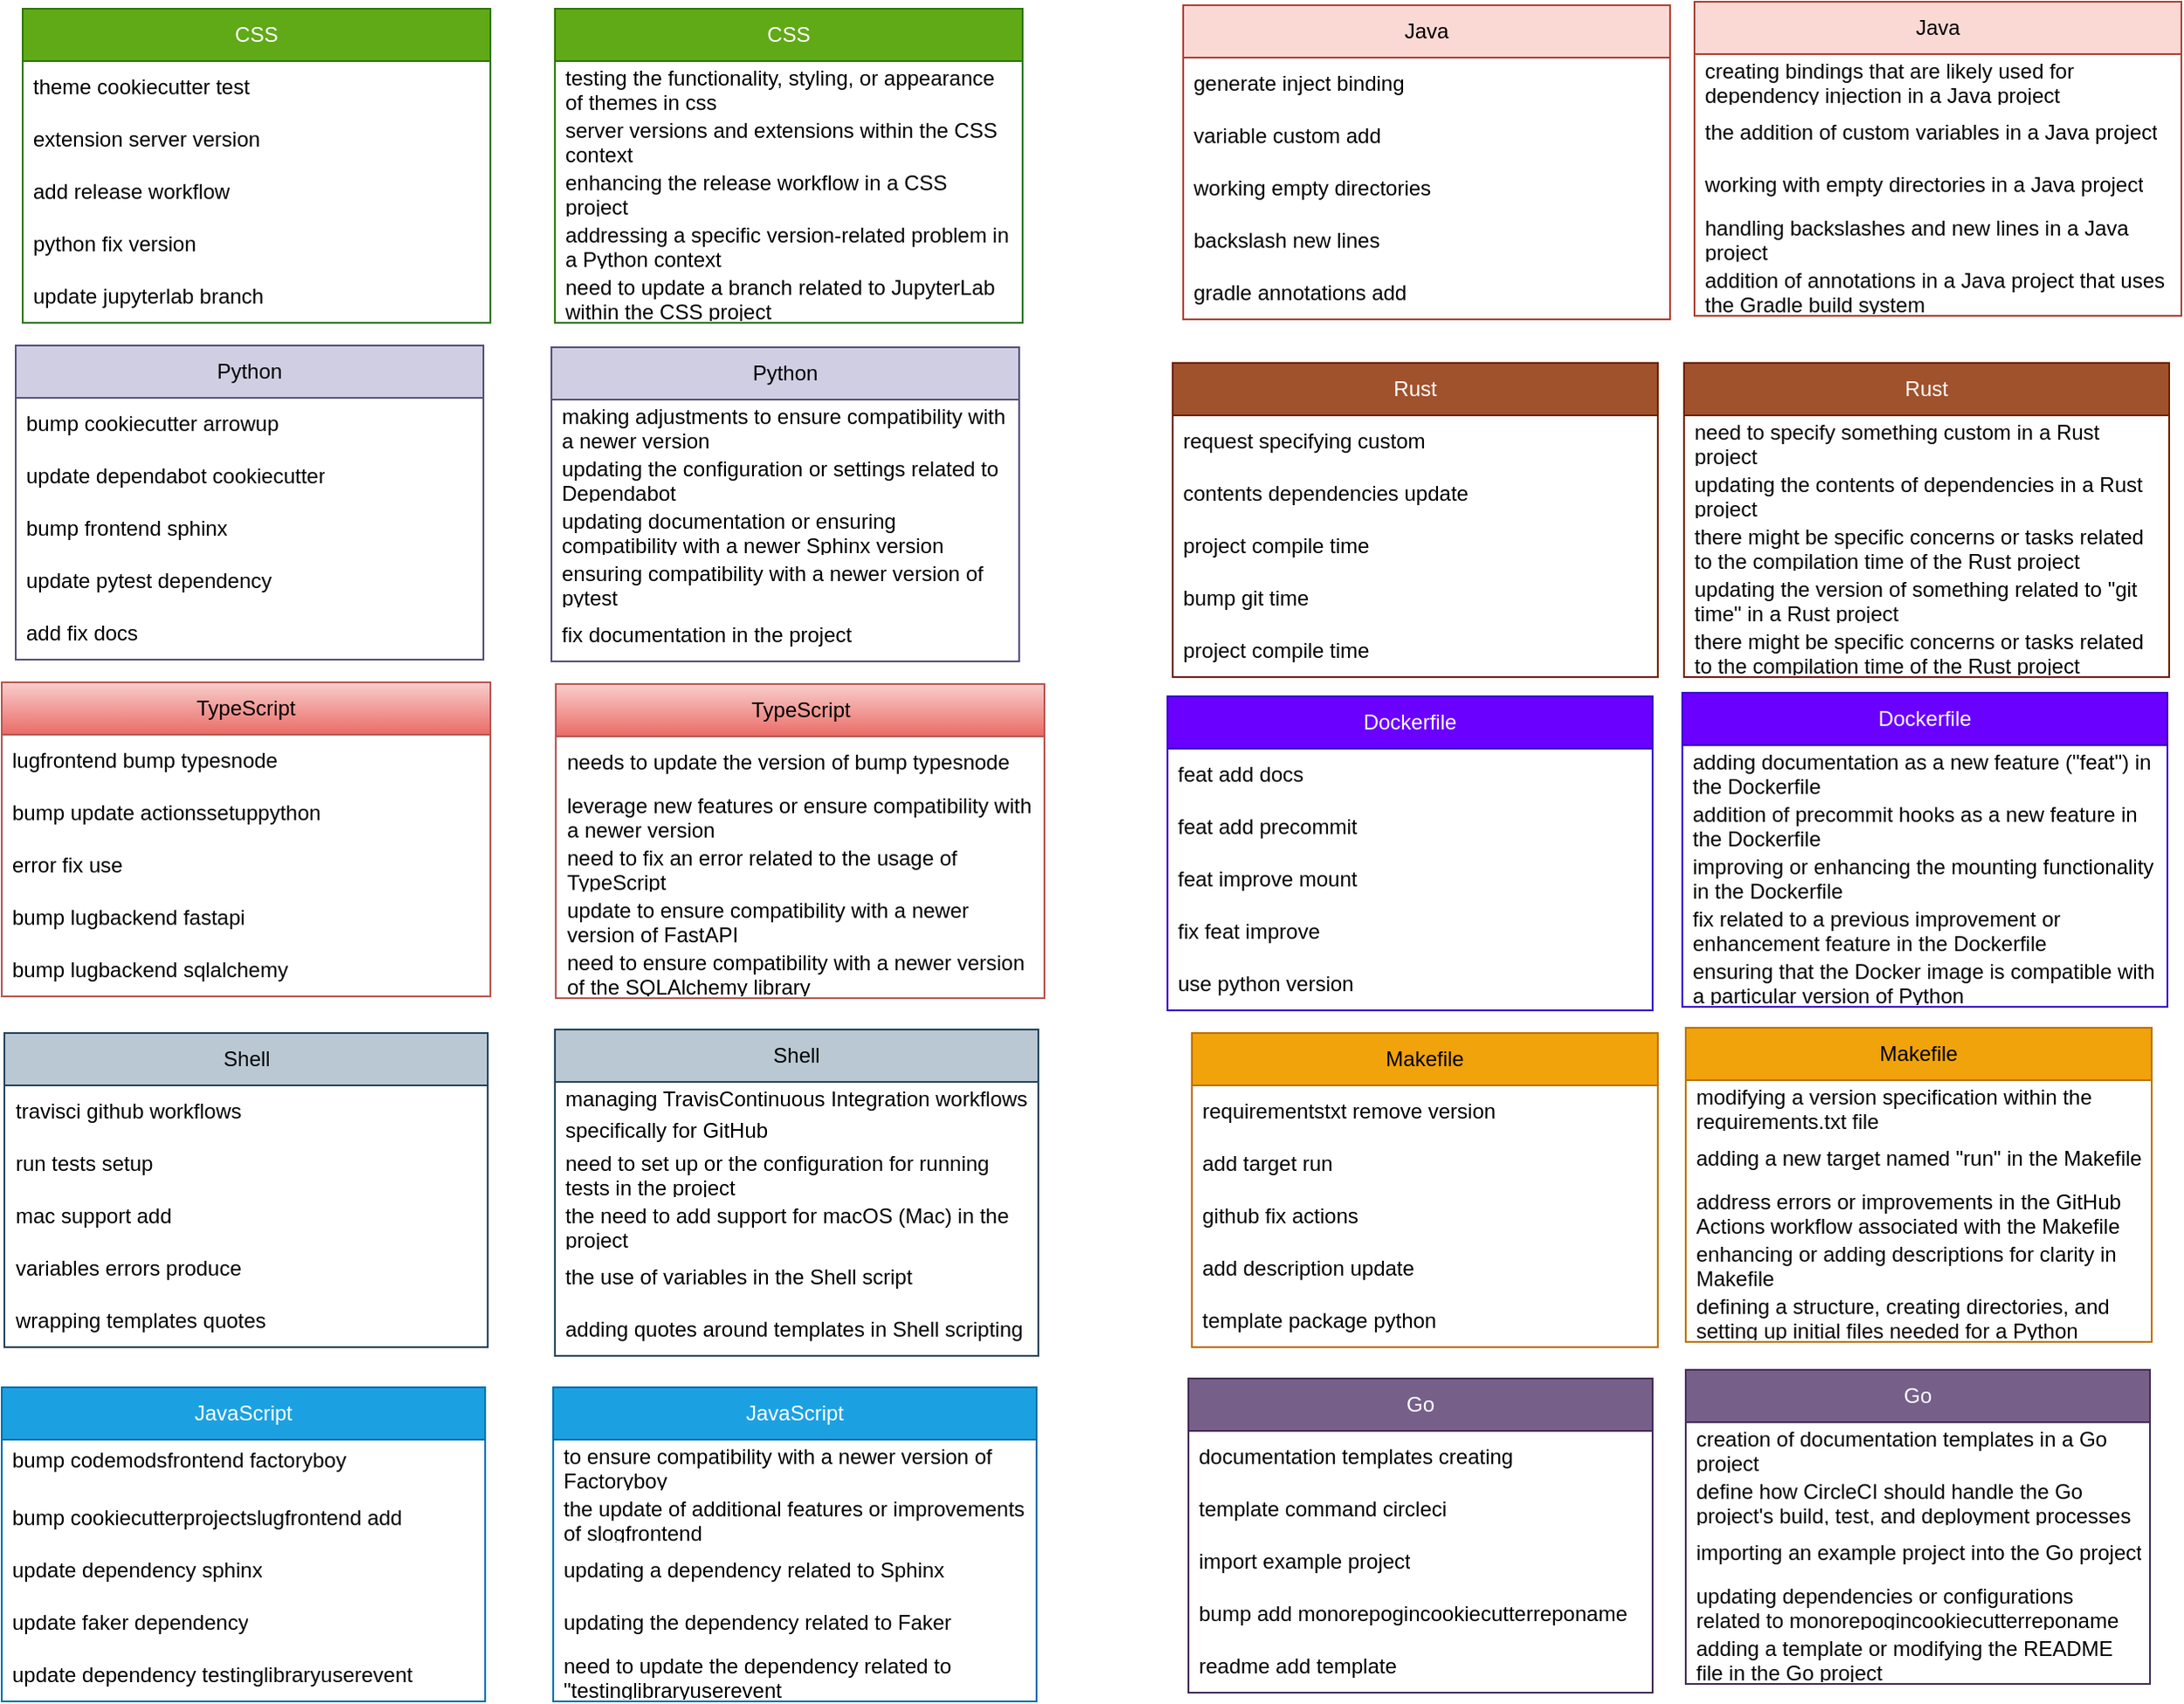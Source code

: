 <mxfile version="22.1.2" type="device">
  <diagram name="Page-1" id="Wu3HSqUtHEDuafeBJ0FG">
    <mxGraphModel dx="2074" dy="2004" grid="0" gridSize="10" guides="1" tooltips="1" connect="1" arrows="1" fold="1" page="0" pageScale="1" pageWidth="850" pageHeight="1100" math="0" shadow="0">
      <root>
        <mxCell id="0" />
        <mxCell id="1" parent="0" />
        <mxCell id="st--YeIOMh86BG9WnPkF-1" value="CSS" style="swimlane;fontStyle=0;childLayout=stackLayout;horizontal=1;startSize=30;horizontalStack=0;resizeParent=1;resizeParentMax=0;resizeLast=0;collapsible=1;marginBottom=0;whiteSpace=wrap;html=1;fillColor=#60a917;fontColor=#ffffff;strokeColor=#2D7600;" vertex="1" parent="1">
          <mxGeometry x="129" y="-551" width="268" height="180" as="geometry" />
        </mxCell>
        <mxCell id="st--YeIOMh86BG9WnPkF-2" value="theme cookiecutter test" style="text;strokeColor=none;fillColor=none;align=left;verticalAlign=middle;spacingLeft=4;spacingRight=4;overflow=hidden;points=[[0,0.5],[1,0.5]];portConstraint=eastwest;rotatable=0;whiteSpace=wrap;html=1;" vertex="1" parent="st--YeIOMh86BG9WnPkF-1">
          <mxGeometry y="30" width="268" height="30" as="geometry" />
        </mxCell>
        <mxCell id="st--YeIOMh86BG9WnPkF-3" value="extension server version" style="text;strokeColor=none;fillColor=none;align=left;verticalAlign=middle;spacingLeft=4;spacingRight=4;overflow=hidden;points=[[0,0.5],[1,0.5]];portConstraint=eastwest;rotatable=0;whiteSpace=wrap;html=1;" vertex="1" parent="st--YeIOMh86BG9WnPkF-1">
          <mxGeometry y="60" width="268" height="30" as="geometry" />
        </mxCell>
        <mxCell id="st--YeIOMh86BG9WnPkF-4" value="add release workflow" style="text;strokeColor=none;fillColor=none;align=left;verticalAlign=middle;spacingLeft=4;spacingRight=4;overflow=hidden;points=[[0,0.5],[1,0.5]];portConstraint=eastwest;rotatable=0;whiteSpace=wrap;html=1;" vertex="1" parent="st--YeIOMh86BG9WnPkF-1">
          <mxGeometry y="90" width="268" height="30" as="geometry" />
        </mxCell>
        <mxCell id="st--YeIOMh86BG9WnPkF-10" value="python fix version" style="text;strokeColor=none;fillColor=none;align=left;verticalAlign=middle;spacingLeft=4;spacingRight=4;overflow=hidden;points=[[0,0.5],[1,0.5]];portConstraint=eastwest;rotatable=0;whiteSpace=wrap;html=1;" vertex="1" parent="st--YeIOMh86BG9WnPkF-1">
          <mxGeometry y="120" width="268" height="30" as="geometry" />
        </mxCell>
        <mxCell id="st--YeIOMh86BG9WnPkF-11" value="update jupyterlab branch" style="text;strokeColor=none;fillColor=none;align=left;verticalAlign=middle;spacingLeft=4;spacingRight=4;overflow=hidden;points=[[0,0.5],[1,0.5]];portConstraint=eastwest;rotatable=0;whiteSpace=wrap;html=1;" vertex="1" parent="st--YeIOMh86BG9WnPkF-1">
          <mxGeometry y="150" width="268" height="30" as="geometry" />
        </mxCell>
        <mxCell id="st--YeIOMh86BG9WnPkF-14" value="JavaScript" style="swimlane;fontStyle=0;childLayout=stackLayout;horizontal=1;startSize=30;horizontalStack=0;resizeParent=1;resizeParentMax=0;resizeLast=0;collapsible=1;marginBottom=0;whiteSpace=wrap;html=1;fillColor=#1ba1e2;fontColor=#ffffff;strokeColor=#006EAF;" vertex="1" parent="1">
          <mxGeometry x="117" y="239" width="277" height="180" as="geometry" />
        </mxCell>
        <mxCell id="st--YeIOMh86BG9WnPkF-15" value="&lt;table style=&quot;border-color: var(--border-color); width: 223pt;&quot; border=&quot;0&quot; cellpadding=&quot;0&quot; cellspacing=&quot;0&quot; width=&quot;297&quot;&gt;&lt;tbody style=&quot;border-color: var(--border-color);&quot;&gt;&lt;tr style=&quot;border-color: var(--border-color); height: 15pt;&quot; height=&quot;20&quot;&gt;&lt;td style=&quot;border-color: var(--border-color); height: 15pt;&quot; height=&quot;20&quot;&gt;bump codemodsfrontend factoryboy&lt;/td&gt;&lt;/tr&gt;&lt;tr style=&quot;border-color: var(--border-color); height: 15pt;&quot; height=&quot;20&quot;&gt;&lt;/tr&gt;&lt;/tbody&gt;&lt;/table&gt;" style="text;strokeColor=none;fillColor=none;align=left;verticalAlign=middle;spacingLeft=4;spacingRight=4;overflow=hidden;points=[[0,0.5],[1,0.5]];portConstraint=eastwest;rotatable=0;whiteSpace=wrap;html=1;" vertex="1" parent="st--YeIOMh86BG9WnPkF-14">
          <mxGeometry y="30" width="277" height="30" as="geometry" />
        </mxCell>
        <mxCell id="st--YeIOMh86BG9WnPkF-16" value="bump cookiecutterprojectslugfrontend add" style="text;strokeColor=none;fillColor=none;align=left;verticalAlign=middle;spacingLeft=4;spacingRight=4;overflow=hidden;points=[[0,0.5],[1,0.5]];portConstraint=eastwest;rotatable=0;whiteSpace=wrap;html=1;" vertex="1" parent="st--YeIOMh86BG9WnPkF-14">
          <mxGeometry y="60" width="277" height="30" as="geometry" />
        </mxCell>
        <mxCell id="st--YeIOMh86BG9WnPkF-17" value="update dependency sphinx" style="text;strokeColor=none;fillColor=none;align=left;verticalAlign=middle;spacingLeft=4;spacingRight=4;overflow=hidden;points=[[0,0.5],[1,0.5]];portConstraint=eastwest;rotatable=0;whiteSpace=wrap;html=1;" vertex="1" parent="st--YeIOMh86BG9WnPkF-14">
          <mxGeometry y="90" width="277" height="30" as="geometry" />
        </mxCell>
        <mxCell id="st--YeIOMh86BG9WnPkF-18" value="update faker dependency" style="text;strokeColor=none;fillColor=none;align=left;verticalAlign=middle;spacingLeft=4;spacingRight=4;overflow=hidden;points=[[0,0.5],[1,0.5]];portConstraint=eastwest;rotatable=0;whiteSpace=wrap;html=1;" vertex="1" parent="st--YeIOMh86BG9WnPkF-14">
          <mxGeometry y="120" width="277" height="30" as="geometry" />
        </mxCell>
        <mxCell id="st--YeIOMh86BG9WnPkF-19" value="update dependency testinglibraryuserevent" style="text;strokeColor=none;fillColor=none;align=left;verticalAlign=middle;spacingLeft=4;spacingRight=4;overflow=hidden;points=[[0,0.5],[1,0.5]];portConstraint=eastwest;rotatable=0;whiteSpace=wrap;html=1;" vertex="1" parent="st--YeIOMh86BG9WnPkF-14">
          <mxGeometry y="150" width="277" height="30" as="geometry" />
        </mxCell>
        <mxCell id="st--YeIOMh86BG9WnPkF-20" value="Dockerfile" style="swimlane;fontStyle=0;childLayout=stackLayout;horizontal=1;startSize=30;horizontalStack=0;resizeParent=1;resizeParentMax=0;resizeLast=0;collapsible=1;marginBottom=0;whiteSpace=wrap;html=1;fillColor=#6a00ff;fontColor=#ffffff;strokeColor=#3700CC;" vertex="1" parent="1">
          <mxGeometry x="785" y="-157" width="278" height="180" as="geometry" />
        </mxCell>
        <mxCell id="st--YeIOMh86BG9WnPkF-21" value="feat add docs" style="text;strokeColor=none;fillColor=none;align=left;verticalAlign=middle;spacingLeft=4;spacingRight=4;overflow=hidden;points=[[0,0.5],[1,0.5]];portConstraint=eastwest;rotatable=0;whiteSpace=wrap;html=1;" vertex="1" parent="st--YeIOMh86BG9WnPkF-20">
          <mxGeometry y="30" width="278" height="30" as="geometry" />
        </mxCell>
        <mxCell id="st--YeIOMh86BG9WnPkF-22" value="feat add precommit" style="text;strokeColor=none;fillColor=none;align=left;verticalAlign=middle;spacingLeft=4;spacingRight=4;overflow=hidden;points=[[0,0.5],[1,0.5]];portConstraint=eastwest;rotatable=0;whiteSpace=wrap;html=1;" vertex="1" parent="st--YeIOMh86BG9WnPkF-20">
          <mxGeometry y="60" width="278" height="30" as="geometry" />
        </mxCell>
        <mxCell id="st--YeIOMh86BG9WnPkF-23" value="feat improve mount" style="text;strokeColor=none;fillColor=none;align=left;verticalAlign=middle;spacingLeft=4;spacingRight=4;overflow=hidden;points=[[0,0.5],[1,0.5]];portConstraint=eastwest;rotatable=0;whiteSpace=wrap;html=1;" vertex="1" parent="st--YeIOMh86BG9WnPkF-20">
          <mxGeometry y="90" width="278" height="30" as="geometry" />
        </mxCell>
        <mxCell id="st--YeIOMh86BG9WnPkF-25" value="fix feat improve" style="text;strokeColor=none;fillColor=none;align=left;verticalAlign=middle;spacingLeft=4;spacingRight=4;overflow=hidden;points=[[0,0.5],[1,0.5]];portConstraint=eastwest;rotatable=0;whiteSpace=wrap;html=1;" vertex="1" parent="st--YeIOMh86BG9WnPkF-20">
          <mxGeometry y="120" width="278" height="30" as="geometry" />
        </mxCell>
        <mxCell id="st--YeIOMh86BG9WnPkF-26" value="use python version" style="text;strokeColor=none;fillColor=none;align=left;verticalAlign=middle;spacingLeft=4;spacingRight=4;overflow=hidden;points=[[0,0.5],[1,0.5]];portConstraint=eastwest;rotatable=0;whiteSpace=wrap;html=1;" vertex="1" parent="st--YeIOMh86BG9WnPkF-20">
          <mxGeometry y="150" width="278" height="30" as="geometry" />
        </mxCell>
        <mxCell id="st--YeIOMh86BG9WnPkF-27" value="Makefile" style="swimlane;fontStyle=0;childLayout=stackLayout;horizontal=1;startSize=30;horizontalStack=0;resizeParent=1;resizeParentMax=0;resizeLast=0;collapsible=1;marginBottom=0;whiteSpace=wrap;html=1;fillColor=#f0a30a;fontColor=#000000;strokeColor=#BD7000;" vertex="1" parent="1">
          <mxGeometry x="799" y="36" width="267" height="180" as="geometry" />
        </mxCell>
        <mxCell id="st--YeIOMh86BG9WnPkF-28" value="requirementstxt remove version" style="text;strokeColor=none;fillColor=none;align=left;verticalAlign=middle;spacingLeft=4;spacingRight=4;overflow=hidden;points=[[0,0.5],[1,0.5]];portConstraint=eastwest;rotatable=0;whiteSpace=wrap;html=1;" vertex="1" parent="st--YeIOMh86BG9WnPkF-27">
          <mxGeometry y="30" width="267" height="30" as="geometry" />
        </mxCell>
        <mxCell id="st--YeIOMh86BG9WnPkF-29" value="add target run" style="text;strokeColor=none;fillColor=none;align=left;verticalAlign=middle;spacingLeft=4;spacingRight=4;overflow=hidden;points=[[0,0.5],[1,0.5]];portConstraint=eastwest;rotatable=0;whiteSpace=wrap;html=1;" vertex="1" parent="st--YeIOMh86BG9WnPkF-27">
          <mxGeometry y="60" width="267" height="30" as="geometry" />
        </mxCell>
        <mxCell id="st--YeIOMh86BG9WnPkF-30" value="github fix actions" style="text;strokeColor=none;fillColor=none;align=left;verticalAlign=middle;spacingLeft=4;spacingRight=4;overflow=hidden;points=[[0,0.5],[1,0.5]];portConstraint=eastwest;rotatable=0;whiteSpace=wrap;html=1;" vertex="1" parent="st--YeIOMh86BG9WnPkF-27">
          <mxGeometry y="90" width="267" height="30" as="geometry" />
        </mxCell>
        <mxCell id="st--YeIOMh86BG9WnPkF-32" value="add description update" style="text;strokeColor=none;fillColor=none;align=left;verticalAlign=middle;spacingLeft=4;spacingRight=4;overflow=hidden;points=[[0,0.5],[1,0.5]];portConstraint=eastwest;rotatable=0;whiteSpace=wrap;html=1;" vertex="1" parent="st--YeIOMh86BG9WnPkF-27">
          <mxGeometry y="120" width="267" height="30" as="geometry" />
        </mxCell>
        <mxCell id="st--YeIOMh86BG9WnPkF-33" value="template package python" style="text;strokeColor=none;fillColor=none;align=left;verticalAlign=middle;spacingLeft=4;spacingRight=4;overflow=hidden;points=[[0,0.5],[1,0.5]];portConstraint=eastwest;rotatable=0;whiteSpace=wrap;html=1;" vertex="1" parent="st--YeIOMh86BG9WnPkF-27">
          <mxGeometry y="150" width="267" height="30" as="geometry" />
        </mxCell>
        <mxCell id="st--YeIOMh86BG9WnPkF-34" value="Go" style="swimlane;fontStyle=0;childLayout=stackLayout;horizontal=1;startSize=30;horizontalStack=0;resizeParent=1;resizeParentMax=0;resizeLast=0;collapsible=1;marginBottom=0;whiteSpace=wrap;html=1;fillColor=#76608a;fontColor=#ffffff;strokeColor=#432D57;" vertex="1" parent="1">
          <mxGeometry x="797" y="234" width="266" height="180" as="geometry" />
        </mxCell>
        <mxCell id="st--YeIOMh86BG9WnPkF-35" value="documentation templates creating" style="text;strokeColor=none;fillColor=none;align=left;verticalAlign=middle;spacingLeft=4;spacingRight=4;overflow=hidden;points=[[0,0.5],[1,0.5]];portConstraint=eastwest;rotatable=0;whiteSpace=wrap;html=1;" vertex="1" parent="st--YeIOMh86BG9WnPkF-34">
          <mxGeometry y="30" width="266" height="30" as="geometry" />
        </mxCell>
        <mxCell id="st--YeIOMh86BG9WnPkF-36" value="template command circleci" style="text;strokeColor=none;fillColor=none;align=left;verticalAlign=middle;spacingLeft=4;spacingRight=4;overflow=hidden;points=[[0,0.5],[1,0.5]];portConstraint=eastwest;rotatable=0;whiteSpace=wrap;html=1;" vertex="1" parent="st--YeIOMh86BG9WnPkF-34">
          <mxGeometry y="60" width="266" height="30" as="geometry" />
        </mxCell>
        <mxCell id="st--YeIOMh86BG9WnPkF-37" value="import example project" style="text;strokeColor=none;fillColor=none;align=left;verticalAlign=middle;spacingLeft=4;spacingRight=4;overflow=hidden;points=[[0,0.5],[1,0.5]];portConstraint=eastwest;rotatable=0;whiteSpace=wrap;html=1;" vertex="1" parent="st--YeIOMh86BG9WnPkF-34">
          <mxGeometry y="90" width="266" height="30" as="geometry" />
        </mxCell>
        <mxCell id="st--YeIOMh86BG9WnPkF-39" value="bump add monorepogincookiecutterreponame" style="text;strokeColor=none;fillColor=none;align=left;verticalAlign=middle;spacingLeft=4;spacingRight=4;overflow=hidden;points=[[0,0.5],[1,0.5]];portConstraint=eastwest;rotatable=0;whiteSpace=wrap;html=1;" vertex="1" parent="st--YeIOMh86BG9WnPkF-34">
          <mxGeometry y="120" width="266" height="30" as="geometry" />
        </mxCell>
        <mxCell id="st--YeIOMh86BG9WnPkF-40" value="readme add template" style="text;strokeColor=none;fillColor=none;align=left;verticalAlign=middle;spacingLeft=4;spacingRight=4;overflow=hidden;points=[[0,0.5],[1,0.5]];portConstraint=eastwest;rotatable=0;whiteSpace=wrap;html=1;" vertex="1" parent="st--YeIOMh86BG9WnPkF-34">
          <mxGeometry y="150" width="266" height="30" as="geometry" />
        </mxCell>
        <mxCell id="st--YeIOMh86BG9WnPkF-41" value="Rust" style="swimlane;fontStyle=0;childLayout=stackLayout;horizontal=1;startSize=30;horizontalStack=0;resizeParent=1;resizeParentMax=0;resizeLast=0;collapsible=1;marginBottom=0;whiteSpace=wrap;html=1;fillColor=#a0522d;fontColor=#ffffff;strokeColor=#6D1F00;" vertex="1" parent="1">
          <mxGeometry x="788" y="-348" width="278" height="180" as="geometry" />
        </mxCell>
        <mxCell id="st--YeIOMh86BG9WnPkF-42" value="request specifying custom" style="text;strokeColor=none;fillColor=none;align=left;verticalAlign=middle;spacingLeft=4;spacingRight=4;overflow=hidden;points=[[0,0.5],[1,0.5]];portConstraint=eastwest;rotatable=0;whiteSpace=wrap;html=1;" vertex="1" parent="st--YeIOMh86BG9WnPkF-41">
          <mxGeometry y="30" width="278" height="30" as="geometry" />
        </mxCell>
        <mxCell id="st--YeIOMh86BG9WnPkF-43" value="contents dependencies update" style="text;strokeColor=none;fillColor=none;align=left;verticalAlign=middle;spacingLeft=4;spacingRight=4;overflow=hidden;points=[[0,0.5],[1,0.5]];portConstraint=eastwest;rotatable=0;whiteSpace=wrap;html=1;" vertex="1" parent="st--YeIOMh86BG9WnPkF-41">
          <mxGeometry y="60" width="278" height="30" as="geometry" />
        </mxCell>
        <mxCell id="st--YeIOMh86BG9WnPkF-44" value="project compile time" style="text;strokeColor=none;fillColor=none;align=left;verticalAlign=middle;spacingLeft=4;spacingRight=4;overflow=hidden;points=[[0,0.5],[1,0.5]];portConstraint=eastwest;rotatable=0;whiteSpace=wrap;html=1;" vertex="1" parent="st--YeIOMh86BG9WnPkF-41">
          <mxGeometry y="90" width="278" height="30" as="geometry" />
        </mxCell>
        <mxCell id="st--YeIOMh86BG9WnPkF-46" value="bump git time" style="text;strokeColor=none;fillColor=none;align=left;verticalAlign=middle;spacingLeft=4;spacingRight=4;overflow=hidden;points=[[0,0.5],[1,0.5]];portConstraint=eastwest;rotatable=0;whiteSpace=wrap;html=1;" vertex="1" parent="st--YeIOMh86BG9WnPkF-41">
          <mxGeometry y="120" width="278" height="30" as="geometry" />
        </mxCell>
        <mxCell id="st--YeIOMh86BG9WnPkF-47" value="project compile time" style="text;strokeColor=none;fillColor=none;align=left;verticalAlign=middle;spacingLeft=4;spacingRight=4;overflow=hidden;points=[[0,0.5],[1,0.5]];portConstraint=eastwest;rotatable=0;whiteSpace=wrap;html=1;" vertex="1" parent="st--YeIOMh86BG9WnPkF-41">
          <mxGeometry y="150" width="278" height="30" as="geometry" />
        </mxCell>
        <mxCell id="st--YeIOMh86BG9WnPkF-48" value="Java" style="swimlane;fontStyle=0;childLayout=stackLayout;horizontal=1;startSize=30;horizontalStack=0;resizeParent=1;resizeParentMax=0;resizeLast=0;collapsible=1;marginBottom=0;whiteSpace=wrap;html=1;fillColor=#fad9d5;strokeColor=#ae4132;" vertex="1" parent="1">
          <mxGeometry x="794" y="-553" width="279" height="180" as="geometry" />
        </mxCell>
        <mxCell id="st--YeIOMh86BG9WnPkF-49" value="generate inject binding" style="text;strokeColor=none;fillColor=none;align=left;verticalAlign=middle;spacingLeft=4;spacingRight=4;overflow=hidden;points=[[0,0.5],[1,0.5]];portConstraint=eastwest;rotatable=0;whiteSpace=wrap;html=1;" vertex="1" parent="st--YeIOMh86BG9WnPkF-48">
          <mxGeometry y="30" width="279" height="30" as="geometry" />
        </mxCell>
        <mxCell id="st--YeIOMh86BG9WnPkF-50" value="variable custom add" style="text;strokeColor=none;fillColor=none;align=left;verticalAlign=middle;spacingLeft=4;spacingRight=4;overflow=hidden;points=[[0,0.5],[1,0.5]];portConstraint=eastwest;rotatable=0;whiteSpace=wrap;html=1;" vertex="1" parent="st--YeIOMh86BG9WnPkF-48">
          <mxGeometry y="60" width="279" height="30" as="geometry" />
        </mxCell>
        <mxCell id="st--YeIOMh86BG9WnPkF-51" value="working empty directories" style="text;strokeColor=none;fillColor=none;align=left;verticalAlign=middle;spacingLeft=4;spacingRight=4;overflow=hidden;points=[[0,0.5],[1,0.5]];portConstraint=eastwest;rotatable=0;whiteSpace=wrap;html=1;" vertex="1" parent="st--YeIOMh86BG9WnPkF-48">
          <mxGeometry y="90" width="279" height="30" as="geometry" />
        </mxCell>
        <mxCell id="st--YeIOMh86BG9WnPkF-53" value="backslash new lines" style="text;strokeColor=none;fillColor=none;align=left;verticalAlign=middle;spacingLeft=4;spacingRight=4;overflow=hidden;points=[[0,0.5],[1,0.5]];portConstraint=eastwest;rotatable=0;whiteSpace=wrap;html=1;" vertex="1" parent="st--YeIOMh86BG9WnPkF-48">
          <mxGeometry y="120" width="279" height="30" as="geometry" />
        </mxCell>
        <mxCell id="st--YeIOMh86BG9WnPkF-54" value="gradle annotations add" style="text;strokeColor=none;fillColor=none;align=left;verticalAlign=middle;spacingLeft=4;spacingRight=4;overflow=hidden;points=[[0,0.5],[1,0.5]];portConstraint=eastwest;rotatable=0;whiteSpace=wrap;html=1;" vertex="1" parent="st--YeIOMh86BG9WnPkF-48">
          <mxGeometry y="150" width="279" height="30" as="geometry" />
        </mxCell>
        <mxCell id="st--YeIOMh86BG9WnPkF-55" value="Shell" style="swimlane;fontStyle=0;childLayout=stackLayout;horizontal=1;startSize=30;horizontalStack=0;resizeParent=1;resizeParentMax=0;resizeLast=0;collapsible=1;marginBottom=0;whiteSpace=wrap;html=1;fillColor=#bac8d3;strokeColor=#23445d;" vertex="1" parent="1">
          <mxGeometry x="118.5" y="36" width="277" height="180" as="geometry" />
        </mxCell>
        <mxCell id="st--YeIOMh86BG9WnPkF-56" value="travisci github workflows" style="text;strokeColor=none;fillColor=none;align=left;verticalAlign=middle;spacingLeft=4;spacingRight=4;overflow=hidden;points=[[0,0.5],[1,0.5]];portConstraint=eastwest;rotatable=0;whiteSpace=wrap;html=1;" vertex="1" parent="st--YeIOMh86BG9WnPkF-55">
          <mxGeometry y="30" width="277" height="30" as="geometry" />
        </mxCell>
        <mxCell id="st--YeIOMh86BG9WnPkF-57" value="run tests setup" style="text;strokeColor=none;fillColor=none;align=left;verticalAlign=middle;spacingLeft=4;spacingRight=4;overflow=hidden;points=[[0,0.5],[1,0.5]];portConstraint=eastwest;rotatable=0;whiteSpace=wrap;html=1;" vertex="1" parent="st--YeIOMh86BG9WnPkF-55">
          <mxGeometry y="60" width="277" height="30" as="geometry" />
        </mxCell>
        <mxCell id="st--YeIOMh86BG9WnPkF-58" value="mac support add" style="text;strokeColor=none;fillColor=none;align=left;verticalAlign=middle;spacingLeft=4;spacingRight=4;overflow=hidden;points=[[0,0.5],[1,0.5]];portConstraint=eastwest;rotatable=0;whiteSpace=wrap;html=1;" vertex="1" parent="st--YeIOMh86BG9WnPkF-55">
          <mxGeometry y="90" width="277" height="30" as="geometry" />
        </mxCell>
        <mxCell id="st--YeIOMh86BG9WnPkF-60" value="variables errors produce" style="text;strokeColor=none;fillColor=none;align=left;verticalAlign=middle;spacingLeft=4;spacingRight=4;overflow=hidden;points=[[0,0.5],[1,0.5]];portConstraint=eastwest;rotatable=0;whiteSpace=wrap;html=1;" vertex="1" parent="st--YeIOMh86BG9WnPkF-55">
          <mxGeometry y="120" width="277" height="30" as="geometry" />
        </mxCell>
        <mxCell id="st--YeIOMh86BG9WnPkF-61" value="wrapping templates quotes" style="text;strokeColor=none;fillColor=none;align=left;verticalAlign=middle;spacingLeft=4;spacingRight=4;overflow=hidden;points=[[0,0.5],[1,0.5]];portConstraint=eastwest;rotatable=0;whiteSpace=wrap;html=1;" vertex="1" parent="st--YeIOMh86BG9WnPkF-55">
          <mxGeometry y="150" width="277" height="30" as="geometry" />
        </mxCell>
        <mxCell id="st--YeIOMh86BG9WnPkF-63" value="Python" style="swimlane;fontStyle=0;childLayout=stackLayout;horizontal=1;startSize=30;horizontalStack=0;resizeParent=1;resizeParentMax=0;resizeLast=0;collapsible=1;marginBottom=0;whiteSpace=wrap;html=1;fillColor=#d0cee2;strokeColor=#56517e;" vertex="1" parent="1">
          <mxGeometry x="125" y="-358" width="268" height="180" as="geometry" />
        </mxCell>
        <mxCell id="st--YeIOMh86BG9WnPkF-64" value="bump cookiecutter arrowup" style="text;strokeColor=none;fillColor=none;align=left;verticalAlign=middle;spacingLeft=4;spacingRight=4;overflow=hidden;points=[[0,0.5],[1,0.5]];portConstraint=eastwest;rotatable=0;whiteSpace=wrap;html=1;" vertex="1" parent="st--YeIOMh86BG9WnPkF-63">
          <mxGeometry y="30" width="268" height="30" as="geometry" />
        </mxCell>
        <mxCell id="st--YeIOMh86BG9WnPkF-65" value="update dependabot cookiecutter" style="text;strokeColor=none;fillColor=none;align=left;verticalAlign=middle;spacingLeft=4;spacingRight=4;overflow=hidden;points=[[0,0.5],[1,0.5]];portConstraint=eastwest;rotatable=0;whiteSpace=wrap;html=1;" vertex="1" parent="st--YeIOMh86BG9WnPkF-63">
          <mxGeometry y="60" width="268" height="30" as="geometry" />
        </mxCell>
        <mxCell id="st--YeIOMh86BG9WnPkF-66" value="bump frontend sphinx" style="text;strokeColor=none;fillColor=none;align=left;verticalAlign=middle;spacingLeft=4;spacingRight=4;overflow=hidden;points=[[0,0.5],[1,0.5]];portConstraint=eastwest;rotatable=0;whiteSpace=wrap;html=1;" vertex="1" parent="st--YeIOMh86BG9WnPkF-63">
          <mxGeometry y="90" width="268" height="30" as="geometry" />
        </mxCell>
        <mxCell id="st--YeIOMh86BG9WnPkF-70" value="update pytest dependency" style="text;strokeColor=none;fillColor=none;align=left;verticalAlign=middle;spacingLeft=4;spacingRight=4;overflow=hidden;points=[[0,0.5],[1,0.5]];portConstraint=eastwest;rotatable=0;whiteSpace=wrap;html=1;" vertex="1" parent="st--YeIOMh86BG9WnPkF-63">
          <mxGeometry y="120" width="268" height="30" as="geometry" />
        </mxCell>
        <mxCell id="st--YeIOMh86BG9WnPkF-71" value="add fix docs" style="text;strokeColor=none;fillColor=none;align=left;verticalAlign=middle;spacingLeft=4;spacingRight=4;overflow=hidden;points=[[0,0.5],[1,0.5]];portConstraint=eastwest;rotatable=0;whiteSpace=wrap;html=1;" vertex="1" parent="st--YeIOMh86BG9WnPkF-63">
          <mxGeometry y="150" width="268" height="30" as="geometry" />
        </mxCell>
        <mxCell id="st--YeIOMh86BG9WnPkF-73" value="TypeScript" style="swimlane;fontStyle=0;childLayout=stackLayout;horizontal=1;startSize=30;horizontalStack=0;resizeParent=1;resizeParentMax=0;resizeLast=0;collapsible=1;marginBottom=0;whiteSpace=wrap;html=1;fillColor=#f8cecc;gradientColor=#ea6b66;strokeColor=#b85450;" vertex="1" parent="1">
          <mxGeometry x="117" y="-165" width="280" height="180" as="geometry" />
        </mxCell>
        <mxCell id="st--YeIOMh86BG9WnPkF-74" value="lugfrontend bump typesnode" style="text;strokeColor=none;fillColor=none;align=left;verticalAlign=middle;spacingLeft=4;spacingRight=4;overflow=hidden;points=[[0,0.5],[1,0.5]];portConstraint=eastwest;rotatable=0;whiteSpace=wrap;html=1;" vertex="1" parent="st--YeIOMh86BG9WnPkF-73">
          <mxGeometry y="30" width="280" height="30" as="geometry" />
        </mxCell>
        <mxCell id="st--YeIOMh86BG9WnPkF-75" value="bump update actionssetuppython" style="text;strokeColor=none;fillColor=none;align=left;verticalAlign=middle;spacingLeft=4;spacingRight=4;overflow=hidden;points=[[0,0.5],[1,0.5]];portConstraint=eastwest;rotatable=0;whiteSpace=wrap;html=1;" vertex="1" parent="st--YeIOMh86BG9WnPkF-73">
          <mxGeometry y="60" width="280" height="30" as="geometry" />
        </mxCell>
        <mxCell id="st--YeIOMh86BG9WnPkF-76" value="error fix use" style="text;strokeColor=none;fillColor=none;align=left;verticalAlign=middle;spacingLeft=4;spacingRight=4;overflow=hidden;points=[[0,0.5],[1,0.5]];portConstraint=eastwest;rotatable=0;whiteSpace=wrap;html=1;" vertex="1" parent="st--YeIOMh86BG9WnPkF-73">
          <mxGeometry y="90" width="280" height="30" as="geometry" />
        </mxCell>
        <mxCell id="st--YeIOMh86BG9WnPkF-77" value="bump lugbackend fastapi" style="text;strokeColor=none;fillColor=none;align=left;verticalAlign=middle;spacingLeft=4;spacingRight=4;overflow=hidden;points=[[0,0.5],[1,0.5]];portConstraint=eastwest;rotatable=0;whiteSpace=wrap;html=1;" vertex="1" parent="st--YeIOMh86BG9WnPkF-73">
          <mxGeometry y="120" width="280" height="30" as="geometry" />
        </mxCell>
        <mxCell id="st--YeIOMh86BG9WnPkF-78" value="bump lugbackend sqlalchemy" style="text;strokeColor=none;fillColor=none;align=left;verticalAlign=middle;spacingLeft=4;spacingRight=4;overflow=hidden;points=[[0,0.5],[1,0.5]];portConstraint=eastwest;rotatable=0;whiteSpace=wrap;html=1;" vertex="1" parent="st--YeIOMh86BG9WnPkF-73">
          <mxGeometry y="150" width="280" height="30" as="geometry" />
        </mxCell>
        <mxCell id="st--YeIOMh86BG9WnPkF-82" value="CSS" style="swimlane;fontStyle=0;childLayout=stackLayout;horizontal=1;startSize=30;horizontalStack=0;resizeParent=1;resizeParentMax=0;resizeLast=0;collapsible=1;marginBottom=0;whiteSpace=wrap;html=1;fillColor=#60a917;fontColor=#ffffff;strokeColor=#2D7600;" vertex="1" parent="1">
          <mxGeometry x="434" y="-551" width="268" height="180" as="geometry" />
        </mxCell>
        <mxCell id="st--YeIOMh86BG9WnPkF-83" value="testing the functionality, styling, or appearance of themes in css" style="text;strokeColor=none;fillColor=none;align=left;verticalAlign=middle;spacingLeft=4;spacingRight=4;overflow=hidden;points=[[0,0.5],[1,0.5]];portConstraint=eastwest;rotatable=0;whiteSpace=wrap;html=1;" vertex="1" parent="st--YeIOMh86BG9WnPkF-82">
          <mxGeometry y="30" width="268" height="30" as="geometry" />
        </mxCell>
        <mxCell id="st--YeIOMh86BG9WnPkF-84" value="server versions and extensions within the CSS context" style="text;strokeColor=none;fillColor=none;align=left;verticalAlign=middle;spacingLeft=4;spacingRight=4;overflow=hidden;points=[[0,0.5],[1,0.5]];portConstraint=eastwest;rotatable=0;whiteSpace=wrap;html=1;" vertex="1" parent="st--YeIOMh86BG9WnPkF-82">
          <mxGeometry y="60" width="268" height="30" as="geometry" />
        </mxCell>
        <mxCell id="st--YeIOMh86BG9WnPkF-85" value="enhancing the release workflow in a CSS project" style="text;strokeColor=none;fillColor=none;align=left;verticalAlign=middle;spacingLeft=4;spacingRight=4;overflow=hidden;points=[[0,0.5],[1,0.5]];portConstraint=eastwest;rotatable=0;whiteSpace=wrap;html=1;" vertex="1" parent="st--YeIOMh86BG9WnPkF-82">
          <mxGeometry y="90" width="268" height="30" as="geometry" />
        </mxCell>
        <mxCell id="st--YeIOMh86BG9WnPkF-86" value="addressing a specific version-related problem in a Python context" style="text;strokeColor=none;fillColor=none;align=left;verticalAlign=middle;spacingLeft=4;spacingRight=4;overflow=hidden;points=[[0,0.5],[1,0.5]];portConstraint=eastwest;rotatable=0;whiteSpace=wrap;html=1;" vertex="1" parent="st--YeIOMh86BG9WnPkF-82">
          <mxGeometry y="120" width="268" height="30" as="geometry" />
        </mxCell>
        <mxCell id="st--YeIOMh86BG9WnPkF-87" value="need to update a branch related to JupyterLab within the CSS project" style="text;strokeColor=none;fillColor=none;align=left;verticalAlign=middle;spacingLeft=4;spacingRight=4;overflow=hidden;points=[[0,0.5],[1,0.5]];portConstraint=eastwest;rotatable=0;whiteSpace=wrap;html=1;" vertex="1" parent="st--YeIOMh86BG9WnPkF-82">
          <mxGeometry y="150" width="268" height="30" as="geometry" />
        </mxCell>
        <mxCell id="st--YeIOMh86BG9WnPkF-88" value="Python" style="swimlane;fontStyle=0;childLayout=stackLayout;horizontal=1;startSize=30;horizontalStack=0;resizeParent=1;resizeParentMax=0;resizeLast=0;collapsible=1;marginBottom=0;whiteSpace=wrap;html=1;fillColor=#d0cee2;strokeColor=#56517e;" vertex="1" parent="1">
          <mxGeometry x="432" y="-357" width="268" height="180" as="geometry" />
        </mxCell>
        <mxCell id="st--YeIOMh86BG9WnPkF-89" value="making adjustments to ensure compatibility with a newer version" style="text;strokeColor=none;fillColor=none;align=left;verticalAlign=middle;spacingLeft=4;spacingRight=4;overflow=hidden;points=[[0,0.5],[1,0.5]];portConstraint=eastwest;rotatable=0;whiteSpace=wrap;html=1;" vertex="1" parent="st--YeIOMh86BG9WnPkF-88">
          <mxGeometry y="30" width="268" height="30" as="geometry" />
        </mxCell>
        <mxCell id="st--YeIOMh86BG9WnPkF-90" value="updating the configuration or settings related to Dependabot" style="text;strokeColor=none;fillColor=none;align=left;verticalAlign=middle;spacingLeft=4;spacingRight=4;overflow=hidden;points=[[0,0.5],[1,0.5]];portConstraint=eastwest;rotatable=0;whiteSpace=wrap;html=1;" vertex="1" parent="st--YeIOMh86BG9WnPkF-88">
          <mxGeometry y="60" width="268" height="30" as="geometry" />
        </mxCell>
        <mxCell id="st--YeIOMh86BG9WnPkF-91" value="updating documentation or ensuring compatibility with a newer Sphinx version" style="text;strokeColor=none;fillColor=none;align=left;verticalAlign=middle;spacingLeft=4;spacingRight=4;overflow=hidden;points=[[0,0.5],[1,0.5]];portConstraint=eastwest;rotatable=0;whiteSpace=wrap;html=1;" vertex="1" parent="st--YeIOMh86BG9WnPkF-88">
          <mxGeometry y="90" width="268" height="30" as="geometry" />
        </mxCell>
        <mxCell id="st--YeIOMh86BG9WnPkF-92" value="ensuring compatibility with a newer version of pytest" style="text;strokeColor=none;fillColor=none;align=left;verticalAlign=middle;spacingLeft=4;spacingRight=4;overflow=hidden;points=[[0,0.5],[1,0.5]];portConstraint=eastwest;rotatable=0;whiteSpace=wrap;html=1;" vertex="1" parent="st--YeIOMh86BG9WnPkF-88">
          <mxGeometry y="120" width="268" height="30" as="geometry" />
        </mxCell>
        <mxCell id="st--YeIOMh86BG9WnPkF-93" value="fix documentation in the project" style="text;strokeColor=none;fillColor=none;align=left;verticalAlign=middle;spacingLeft=4;spacingRight=4;overflow=hidden;points=[[0,0.5],[1,0.5]];portConstraint=eastwest;rotatable=0;whiteSpace=wrap;html=1;" vertex="1" parent="st--YeIOMh86BG9WnPkF-88">
          <mxGeometry y="150" width="268" height="30" as="geometry" />
        </mxCell>
        <mxCell id="st--YeIOMh86BG9WnPkF-94" value="TypeScript" style="swimlane;fontStyle=0;childLayout=stackLayout;horizontal=1;startSize=30;horizontalStack=0;resizeParent=1;resizeParentMax=0;resizeLast=0;collapsible=1;marginBottom=0;whiteSpace=wrap;html=1;fillColor=#f8cecc;gradientColor=#ea6b66;strokeColor=#b85450;" vertex="1" parent="1">
          <mxGeometry x="434.5" y="-164" width="280" height="180" as="geometry" />
        </mxCell>
        <mxCell id="st--YeIOMh86BG9WnPkF-95" value="needs to update the version of bump typesnode" style="text;strokeColor=none;fillColor=none;align=left;verticalAlign=middle;spacingLeft=4;spacingRight=4;overflow=hidden;points=[[0,0.5],[1,0.5]];portConstraint=eastwest;rotatable=0;whiteSpace=wrap;html=1;" vertex="1" parent="st--YeIOMh86BG9WnPkF-94">
          <mxGeometry y="30" width="280" height="30" as="geometry" />
        </mxCell>
        <mxCell id="st--YeIOMh86BG9WnPkF-96" value="leverage new features or ensure compatibility with a newer version" style="text;strokeColor=none;fillColor=none;align=left;verticalAlign=middle;spacingLeft=4;spacingRight=4;overflow=hidden;points=[[0,0.5],[1,0.5]];portConstraint=eastwest;rotatable=0;whiteSpace=wrap;html=1;" vertex="1" parent="st--YeIOMh86BG9WnPkF-94">
          <mxGeometry y="60" width="280" height="30" as="geometry" />
        </mxCell>
        <mxCell id="st--YeIOMh86BG9WnPkF-97" value=" need to fix an error related to the usage of TypeScript" style="text;strokeColor=none;fillColor=none;align=left;verticalAlign=middle;spacingLeft=4;spacingRight=4;overflow=hidden;points=[[0,0.5],[1,0.5]];portConstraint=eastwest;rotatable=0;whiteSpace=wrap;html=1;" vertex="1" parent="st--YeIOMh86BG9WnPkF-94">
          <mxGeometry y="90" width="280" height="30" as="geometry" />
        </mxCell>
        <mxCell id="st--YeIOMh86BG9WnPkF-98" value="update to ensure compatibility with a newer version of FastAPI" style="text;strokeColor=none;fillColor=none;align=left;verticalAlign=middle;spacingLeft=4;spacingRight=4;overflow=hidden;points=[[0,0.5],[1,0.5]];portConstraint=eastwest;rotatable=0;whiteSpace=wrap;html=1;" vertex="1" parent="st--YeIOMh86BG9WnPkF-94">
          <mxGeometry y="120" width="280" height="30" as="geometry" />
        </mxCell>
        <mxCell id="st--YeIOMh86BG9WnPkF-99" value="need to ensure compatibility with a newer version of the SQLAlchemy library" style="text;strokeColor=none;fillColor=none;align=left;verticalAlign=middle;spacingLeft=4;spacingRight=4;overflow=hidden;points=[[0,0.5],[1,0.5]];portConstraint=eastwest;rotatable=0;whiteSpace=wrap;html=1;" vertex="1" parent="st--YeIOMh86BG9WnPkF-94">
          <mxGeometry y="150" width="280" height="30" as="geometry" />
        </mxCell>
        <mxCell id="st--YeIOMh86BG9WnPkF-101" value="Shell" style="swimlane;fontStyle=0;childLayout=stackLayout;horizontal=1;startSize=30;horizontalStack=0;resizeParent=1;resizeParentMax=0;resizeLast=0;collapsible=1;marginBottom=0;whiteSpace=wrap;html=1;fillColor=#bac8d3;strokeColor=#23445d;" vertex="1" parent="1">
          <mxGeometry x="434" y="34" width="277" height="187" as="geometry" />
        </mxCell>
        <mxCell id="st--YeIOMh86BG9WnPkF-102" value=" managing TravisContinuous Integration workflows specifically for GitHub&lt;span style=&quot;color: rgb(55, 65, 81); font-family: Söhne, ui-sans-serif, system-ui, -apple-system, &amp;quot;Segoe UI&amp;quot;, Roboto, Ubuntu, Cantarell, &amp;quot;Noto Sans&amp;quot;, sans-serif, &amp;quot;Helvetica Neue&amp;quot;, Arial, &amp;quot;Apple Color Emoji&amp;quot;, &amp;quot;Segoe UI Emoji&amp;quot;, &amp;quot;Segoe UI Symbol&amp;quot;, &amp;quot;Noto Color Emoji&amp;quot;; font-size: 16px; white-space-collapse: preserve;&quot;&gt;&lt;/span&gt;" style="text;strokeColor=none;fillColor=none;align=left;verticalAlign=middle;spacingLeft=4;spacingRight=4;overflow=hidden;points=[[0,0.5],[1,0.5]];portConstraint=eastwest;rotatable=0;whiteSpace=wrap;html=1;" vertex="1" parent="st--YeIOMh86BG9WnPkF-101">
          <mxGeometry y="30" width="277" height="37" as="geometry" />
        </mxCell>
        <mxCell id="st--YeIOMh86BG9WnPkF-103" value="need to set up or the configuration for running tests in the project" style="text;strokeColor=none;fillColor=none;align=left;verticalAlign=middle;spacingLeft=4;spacingRight=4;overflow=hidden;points=[[0,0.5],[1,0.5]];portConstraint=eastwest;rotatable=0;whiteSpace=wrap;html=1;" vertex="1" parent="st--YeIOMh86BG9WnPkF-101">
          <mxGeometry y="67" width="277" height="30" as="geometry" />
        </mxCell>
        <mxCell id="st--YeIOMh86BG9WnPkF-104" value="the need to add support for macOS (Mac) in the project" style="text;strokeColor=none;fillColor=none;align=left;verticalAlign=middle;spacingLeft=4;spacingRight=4;overflow=hidden;points=[[0,0.5],[1,0.5]];portConstraint=eastwest;rotatable=0;whiteSpace=wrap;html=1;" vertex="1" parent="st--YeIOMh86BG9WnPkF-101">
          <mxGeometry y="97" width="277" height="30" as="geometry" />
        </mxCell>
        <mxCell id="st--YeIOMh86BG9WnPkF-105" value="the use of variables in the Shell script" style="text;strokeColor=none;fillColor=none;align=left;verticalAlign=middle;spacingLeft=4;spacingRight=4;overflow=hidden;points=[[0,0.5],[1,0.5]];portConstraint=eastwest;rotatable=0;whiteSpace=wrap;html=1;" vertex="1" parent="st--YeIOMh86BG9WnPkF-101">
          <mxGeometry y="127" width="277" height="30" as="geometry" />
        </mxCell>
        <mxCell id="st--YeIOMh86BG9WnPkF-106" value="adding quotes around templates in Shell scripting" style="text;strokeColor=none;fillColor=none;align=left;verticalAlign=middle;spacingLeft=4;spacingRight=4;overflow=hidden;points=[[0,0.5],[1,0.5]];portConstraint=eastwest;rotatable=0;whiteSpace=wrap;html=1;" vertex="1" parent="st--YeIOMh86BG9WnPkF-101">
          <mxGeometry y="157" width="277" height="30" as="geometry" />
        </mxCell>
        <mxCell id="st--YeIOMh86BG9WnPkF-107" value="JavaScript" style="swimlane;fontStyle=0;childLayout=stackLayout;horizontal=1;startSize=30;horizontalStack=0;resizeParent=1;resizeParentMax=0;resizeLast=0;collapsible=1;marginBottom=0;whiteSpace=wrap;html=1;fillColor=#1ba1e2;fontColor=#ffffff;strokeColor=#006EAF;" vertex="1" parent="1">
          <mxGeometry x="433" y="239" width="277" height="180" as="geometry" />
        </mxCell>
        <mxCell id="st--YeIOMh86BG9WnPkF-108" value="to ensure compatibility with a newer version of Factoryboy" style="text;strokeColor=none;fillColor=none;align=left;verticalAlign=middle;spacingLeft=4;spacingRight=4;overflow=hidden;points=[[0,0.5],[1,0.5]];portConstraint=eastwest;rotatable=0;whiteSpace=wrap;html=1;" vertex="1" parent="st--YeIOMh86BG9WnPkF-107">
          <mxGeometry y="30" width="277" height="30" as="geometry" />
        </mxCell>
        <mxCell id="st--YeIOMh86BG9WnPkF-109" value="the update of additional features or improvements of slogfrontend" style="text;strokeColor=none;fillColor=none;align=left;verticalAlign=middle;spacingLeft=4;spacingRight=4;overflow=hidden;points=[[0,0.5],[1,0.5]];portConstraint=eastwest;rotatable=0;whiteSpace=wrap;html=1;" vertex="1" parent="st--YeIOMh86BG9WnPkF-107">
          <mxGeometry y="60" width="277" height="30" as="geometry" />
        </mxCell>
        <mxCell id="st--YeIOMh86BG9WnPkF-110" value=" updating a dependency related to Sphinx" style="text;strokeColor=none;fillColor=none;align=left;verticalAlign=middle;spacingLeft=4;spacingRight=4;overflow=hidden;points=[[0,0.5],[1,0.5]];portConstraint=eastwest;rotatable=0;whiteSpace=wrap;html=1;" vertex="1" parent="st--YeIOMh86BG9WnPkF-107">
          <mxGeometry y="90" width="277" height="30" as="geometry" />
        </mxCell>
        <mxCell id="st--YeIOMh86BG9WnPkF-111" value="updating the dependency related to Faker" style="text;strokeColor=none;fillColor=none;align=left;verticalAlign=middle;spacingLeft=4;spacingRight=4;overflow=hidden;points=[[0,0.5],[1,0.5]];portConstraint=eastwest;rotatable=0;whiteSpace=wrap;html=1;" vertex="1" parent="st--YeIOMh86BG9WnPkF-107">
          <mxGeometry y="120" width="277" height="30" as="geometry" />
        </mxCell>
        <mxCell id="st--YeIOMh86BG9WnPkF-112" value="need to update the dependency related to &quot;testinglibraryuserevent" style="text;strokeColor=none;fillColor=none;align=left;verticalAlign=middle;spacingLeft=4;spacingRight=4;overflow=hidden;points=[[0,0.5],[1,0.5]];portConstraint=eastwest;rotatable=0;whiteSpace=wrap;html=1;" vertex="1" parent="st--YeIOMh86BG9WnPkF-107">
          <mxGeometry y="150" width="277" height="30" as="geometry" />
        </mxCell>
        <mxCell id="st--YeIOMh86BG9WnPkF-113" value="Java" style="swimlane;fontStyle=0;childLayout=stackLayout;horizontal=1;startSize=30;horizontalStack=0;resizeParent=1;resizeParentMax=0;resizeLast=0;collapsible=1;marginBottom=0;whiteSpace=wrap;html=1;fillColor=#fad9d5;strokeColor=#ae4132;" vertex="1" parent="1">
          <mxGeometry x="1087" y="-555" width="279" height="180" as="geometry" />
        </mxCell>
        <mxCell id="st--YeIOMh86BG9WnPkF-114" value="creating bindings that are likely used for dependency injection in a Java project" style="text;strokeColor=none;fillColor=none;align=left;verticalAlign=middle;spacingLeft=4;spacingRight=4;overflow=hidden;points=[[0,0.5],[1,0.5]];portConstraint=eastwest;rotatable=0;whiteSpace=wrap;html=1;" vertex="1" parent="st--YeIOMh86BG9WnPkF-113">
          <mxGeometry y="30" width="279" height="30" as="geometry" />
        </mxCell>
        <mxCell id="st--YeIOMh86BG9WnPkF-115" value="the addition of custom variables in a Java project" style="text;strokeColor=none;fillColor=none;align=left;verticalAlign=middle;spacingLeft=4;spacingRight=4;overflow=hidden;points=[[0,0.5],[1,0.5]];portConstraint=eastwest;rotatable=0;whiteSpace=wrap;html=1;" vertex="1" parent="st--YeIOMh86BG9WnPkF-113">
          <mxGeometry y="60" width="279" height="30" as="geometry" />
        </mxCell>
        <mxCell id="st--YeIOMh86BG9WnPkF-116" value=" working with empty directories in a Java project" style="text;strokeColor=none;fillColor=none;align=left;verticalAlign=middle;spacingLeft=4;spacingRight=4;overflow=hidden;points=[[0,0.5],[1,0.5]];portConstraint=eastwest;rotatable=0;whiteSpace=wrap;html=1;" vertex="1" parent="st--YeIOMh86BG9WnPkF-113">
          <mxGeometry y="90" width="279" height="30" as="geometry" />
        </mxCell>
        <mxCell id="st--YeIOMh86BG9WnPkF-117" value="handling backslashes and new lines in a Java project" style="text;strokeColor=none;fillColor=none;align=left;verticalAlign=middle;spacingLeft=4;spacingRight=4;overflow=hidden;points=[[0,0.5],[1,0.5]];portConstraint=eastwest;rotatable=0;whiteSpace=wrap;html=1;" vertex="1" parent="st--YeIOMh86BG9WnPkF-113">
          <mxGeometry y="120" width="279" height="30" as="geometry" />
        </mxCell>
        <mxCell id="st--YeIOMh86BG9WnPkF-118" value="addition of annotations in a Java project that uses the Gradle build system" style="text;strokeColor=none;fillColor=none;align=left;verticalAlign=middle;spacingLeft=4;spacingRight=4;overflow=hidden;points=[[0,0.5],[1,0.5]];portConstraint=eastwest;rotatable=0;whiteSpace=wrap;html=1;" vertex="1" parent="st--YeIOMh86BG9WnPkF-113">
          <mxGeometry y="150" width="279" height="30" as="geometry" />
        </mxCell>
        <mxCell id="st--YeIOMh86BG9WnPkF-119" value="Rust" style="swimlane;fontStyle=0;childLayout=stackLayout;horizontal=1;startSize=30;horizontalStack=0;resizeParent=1;resizeParentMax=0;resizeLast=0;collapsible=1;marginBottom=0;whiteSpace=wrap;html=1;fillColor=#a0522d;fontColor=#ffffff;strokeColor=#6D1F00;" vertex="1" parent="1">
          <mxGeometry x="1081" y="-348" width="278" height="180" as="geometry" />
        </mxCell>
        <mxCell id="st--YeIOMh86BG9WnPkF-120" value=" need to specify something custom in a Rust project" style="text;strokeColor=none;fillColor=none;align=left;verticalAlign=middle;spacingLeft=4;spacingRight=4;overflow=hidden;points=[[0,0.5],[1,0.5]];portConstraint=eastwest;rotatable=0;whiteSpace=wrap;html=1;" vertex="1" parent="st--YeIOMh86BG9WnPkF-119">
          <mxGeometry y="30" width="278" height="30" as="geometry" />
        </mxCell>
        <mxCell id="st--YeIOMh86BG9WnPkF-121" value="updating the contents of dependencies in a Rust project" style="text;strokeColor=none;fillColor=none;align=left;verticalAlign=middle;spacingLeft=4;spacingRight=4;overflow=hidden;points=[[0,0.5],[1,0.5]];portConstraint=eastwest;rotatable=0;whiteSpace=wrap;html=1;" vertex="1" parent="st--YeIOMh86BG9WnPkF-119">
          <mxGeometry y="60" width="278" height="30" as="geometry" />
        </mxCell>
        <mxCell id="st--YeIOMh86BG9WnPkF-122" value="there might be specific concerns or tasks related to the compilation time of the Rust project" style="text;strokeColor=none;fillColor=none;align=left;verticalAlign=middle;spacingLeft=4;spacingRight=4;overflow=hidden;points=[[0,0.5],[1,0.5]];portConstraint=eastwest;rotatable=0;whiteSpace=wrap;html=1;" vertex="1" parent="st--YeIOMh86BG9WnPkF-119">
          <mxGeometry y="90" width="278" height="30" as="geometry" />
        </mxCell>
        <mxCell id="st--YeIOMh86BG9WnPkF-123" value="updating&amp;nbsp;the version of something related to &quot;git time&quot; in a Rust project" style="text;strokeColor=none;fillColor=none;align=left;verticalAlign=middle;spacingLeft=4;spacingRight=4;overflow=hidden;points=[[0,0.5],[1,0.5]];portConstraint=eastwest;rotatable=0;whiteSpace=wrap;html=1;" vertex="1" parent="st--YeIOMh86BG9WnPkF-119">
          <mxGeometry y="120" width="278" height="30" as="geometry" />
        </mxCell>
        <mxCell id="st--YeIOMh86BG9WnPkF-124" value="there might be specific concerns or tasks related to the compilation time of the Rust project" style="text;strokeColor=none;fillColor=none;align=left;verticalAlign=middle;spacingLeft=4;spacingRight=4;overflow=hidden;points=[[0,0.5],[1,0.5]];portConstraint=eastwest;rotatable=0;whiteSpace=wrap;html=1;" vertex="1" parent="st--YeIOMh86BG9WnPkF-119">
          <mxGeometry y="150" width="278" height="30" as="geometry" />
        </mxCell>
        <mxCell id="st--YeIOMh86BG9WnPkF-125" value="Dockerfile" style="swimlane;fontStyle=0;childLayout=stackLayout;horizontal=1;startSize=30;horizontalStack=0;resizeParent=1;resizeParentMax=0;resizeLast=0;collapsible=1;marginBottom=0;whiteSpace=wrap;html=1;fillColor=#6a00ff;fontColor=#ffffff;strokeColor=#3700CC;" vertex="1" parent="1">
          <mxGeometry x="1080" y="-159" width="278" height="180" as="geometry" />
        </mxCell>
        <mxCell id="st--YeIOMh86BG9WnPkF-126" value="adding documentation as a new feature (&quot;feat&quot;) in the Dockerfile" style="text;strokeColor=none;fillColor=none;align=left;verticalAlign=middle;spacingLeft=4;spacingRight=4;overflow=hidden;points=[[0,0.5],[1,0.5]];portConstraint=eastwest;rotatable=0;whiteSpace=wrap;html=1;" vertex="1" parent="st--YeIOMh86BG9WnPkF-125">
          <mxGeometry y="30" width="278" height="30" as="geometry" />
        </mxCell>
        <mxCell id="st--YeIOMh86BG9WnPkF-127" value="addition of precommit hooks as a new feature in the Dockerfile" style="text;strokeColor=none;fillColor=none;align=left;verticalAlign=middle;spacingLeft=4;spacingRight=4;overflow=hidden;points=[[0,0.5],[1,0.5]];portConstraint=eastwest;rotatable=0;whiteSpace=wrap;html=1;" vertex="1" parent="st--YeIOMh86BG9WnPkF-125">
          <mxGeometry y="60" width="278" height="30" as="geometry" />
        </mxCell>
        <mxCell id="st--YeIOMh86BG9WnPkF-128" value="improving or enhancing the mounting functionality in the Dockerfile" style="text;strokeColor=none;fillColor=none;align=left;verticalAlign=middle;spacingLeft=4;spacingRight=4;overflow=hidden;points=[[0,0.5],[1,0.5]];portConstraint=eastwest;rotatable=0;whiteSpace=wrap;html=1;" vertex="1" parent="st--YeIOMh86BG9WnPkF-125">
          <mxGeometry y="90" width="278" height="30" as="geometry" />
        </mxCell>
        <mxCell id="st--YeIOMh86BG9WnPkF-129" value=" fix related to a previous improvement or enhancement feature in the Dockerfile" style="text;strokeColor=none;fillColor=none;align=left;verticalAlign=middle;spacingLeft=4;spacingRight=4;overflow=hidden;points=[[0,0.5],[1,0.5]];portConstraint=eastwest;rotatable=0;whiteSpace=wrap;html=1;" vertex="1" parent="st--YeIOMh86BG9WnPkF-125">
          <mxGeometry y="120" width="278" height="30" as="geometry" />
        </mxCell>
        <mxCell id="st--YeIOMh86BG9WnPkF-130" value="ensuring that the Docker image is compatible with a particular version of Python" style="text;strokeColor=none;fillColor=none;align=left;verticalAlign=middle;spacingLeft=4;spacingRight=4;overflow=hidden;points=[[0,0.5],[1,0.5]];portConstraint=eastwest;rotatable=0;whiteSpace=wrap;html=1;" vertex="1" parent="st--YeIOMh86BG9WnPkF-125">
          <mxGeometry y="150" width="278" height="30" as="geometry" />
        </mxCell>
        <mxCell id="st--YeIOMh86BG9WnPkF-131" value="Makefile" style="swimlane;fontStyle=0;childLayout=stackLayout;horizontal=1;startSize=30;horizontalStack=0;resizeParent=1;resizeParentMax=0;resizeLast=0;collapsible=1;marginBottom=0;whiteSpace=wrap;html=1;fillColor=#f0a30a;fontColor=#000000;strokeColor=#BD7000;" vertex="1" parent="1">
          <mxGeometry x="1082" y="33" width="267" height="180" as="geometry" />
        </mxCell>
        <mxCell id="st--YeIOMh86BG9WnPkF-132" value="modifying a version specification within the requirements.txt file" style="text;strokeColor=none;fillColor=none;align=left;verticalAlign=middle;spacingLeft=4;spacingRight=4;overflow=hidden;points=[[0,0.5],[1,0.5]];portConstraint=eastwest;rotatable=0;whiteSpace=wrap;html=1;" vertex="1" parent="st--YeIOMh86BG9WnPkF-131">
          <mxGeometry y="30" width="267" height="30" as="geometry" />
        </mxCell>
        <mxCell id="st--YeIOMh86BG9WnPkF-133" value="adding a new target named &quot;run&quot; in the Makefile" style="text;strokeColor=none;fillColor=none;align=left;verticalAlign=middle;spacingLeft=4;spacingRight=4;overflow=hidden;points=[[0,0.5],[1,0.5]];portConstraint=eastwest;rotatable=0;whiteSpace=wrap;html=1;" vertex="1" parent="st--YeIOMh86BG9WnPkF-131">
          <mxGeometry y="60" width="267" height="30" as="geometry" />
        </mxCell>
        <mxCell id="st--YeIOMh86BG9WnPkF-134" value="address errors or improvements in the GitHub Actions workflow associated with the Makefile" style="text;strokeColor=none;fillColor=none;align=left;verticalAlign=middle;spacingLeft=4;spacingRight=4;overflow=hidden;points=[[0,0.5],[1,0.5]];portConstraint=eastwest;rotatable=0;whiteSpace=wrap;html=1;" vertex="1" parent="st--YeIOMh86BG9WnPkF-131">
          <mxGeometry y="90" width="267" height="30" as="geometry" />
        </mxCell>
        <mxCell id="st--YeIOMh86BG9WnPkF-135" value="enhancing or adding descriptions for clarity in Makefile" style="text;strokeColor=none;fillColor=none;align=left;verticalAlign=middle;spacingLeft=4;spacingRight=4;overflow=hidden;points=[[0,0.5],[1,0.5]];portConstraint=eastwest;rotatable=0;whiteSpace=wrap;html=1;" vertex="1" parent="st--YeIOMh86BG9WnPkF-131">
          <mxGeometry y="120" width="267" height="30" as="geometry" />
        </mxCell>
        <mxCell id="st--YeIOMh86BG9WnPkF-136" value="defining a structure, creating directories, and setting up initial files needed for a Python package within the project" style="text;strokeColor=none;fillColor=none;align=left;verticalAlign=middle;spacingLeft=4;spacingRight=4;overflow=hidden;points=[[0,0.5],[1,0.5]];portConstraint=eastwest;rotatable=0;whiteSpace=wrap;html=1;" vertex="1" parent="st--YeIOMh86BG9WnPkF-131">
          <mxGeometry y="150" width="267" height="30" as="geometry" />
        </mxCell>
        <mxCell id="st--YeIOMh86BG9WnPkF-137" value="Go" style="swimlane;fontStyle=0;childLayout=stackLayout;horizontal=1;startSize=30;horizontalStack=0;resizeParent=1;resizeParentMax=0;resizeLast=0;collapsible=1;marginBottom=0;whiteSpace=wrap;html=1;fillColor=#76608a;fontColor=#ffffff;strokeColor=#432D57;" vertex="1" parent="1">
          <mxGeometry x="1082" y="229" width="266" height="180" as="geometry" />
        </mxCell>
        <mxCell id="st--YeIOMh86BG9WnPkF-138" value="creation of documentation templates in a Go project" style="text;strokeColor=none;fillColor=none;align=left;verticalAlign=middle;spacingLeft=4;spacingRight=4;overflow=hidden;points=[[0,0.5],[1,0.5]];portConstraint=eastwest;rotatable=0;whiteSpace=wrap;html=1;" vertex="1" parent="st--YeIOMh86BG9WnPkF-137">
          <mxGeometry y="30" width="266" height="30" as="geometry" />
        </mxCell>
        <mxCell id="st--YeIOMh86BG9WnPkF-139" value="define how CircleCI should handle the Go project&#39;s build, test, and deployment processes" style="text;strokeColor=none;fillColor=none;align=left;verticalAlign=middle;spacingLeft=4;spacingRight=4;overflow=hidden;points=[[0,0.5],[1,0.5]];portConstraint=eastwest;rotatable=0;whiteSpace=wrap;html=1;" vertex="1" parent="st--YeIOMh86BG9WnPkF-137">
          <mxGeometry y="60" width="266" height="30" as="geometry" />
        </mxCell>
        <mxCell id="st--YeIOMh86BG9WnPkF-140" value="importing an example project into the Go project" style="text;strokeColor=none;fillColor=none;align=left;verticalAlign=middle;spacingLeft=4;spacingRight=4;overflow=hidden;points=[[0,0.5],[1,0.5]];portConstraint=eastwest;rotatable=0;whiteSpace=wrap;html=1;" vertex="1" parent="st--YeIOMh86BG9WnPkF-137">
          <mxGeometry y="90" width="266" height="30" as="geometry" />
        </mxCell>
        <mxCell id="st--YeIOMh86BG9WnPkF-141" value="updating dependencies or configurations related to monorepogincookiecutterreponame" style="text;strokeColor=none;fillColor=none;align=left;verticalAlign=middle;spacingLeft=4;spacingRight=4;overflow=hidden;points=[[0,0.5],[1,0.5]];portConstraint=eastwest;rotatable=0;whiteSpace=wrap;html=1;" vertex="1" parent="st--YeIOMh86BG9WnPkF-137">
          <mxGeometry y="120" width="266" height="30" as="geometry" />
        </mxCell>
        <mxCell id="st--YeIOMh86BG9WnPkF-142" value="adding a template or modifying the README file in the Go project" style="text;strokeColor=none;fillColor=none;align=left;verticalAlign=middle;spacingLeft=4;spacingRight=4;overflow=hidden;points=[[0,0.5],[1,0.5]];portConstraint=eastwest;rotatable=0;whiteSpace=wrap;html=1;" vertex="1" parent="st--YeIOMh86BG9WnPkF-137">
          <mxGeometry y="150" width="266" height="30" as="geometry" />
        </mxCell>
      </root>
    </mxGraphModel>
  </diagram>
</mxfile>
